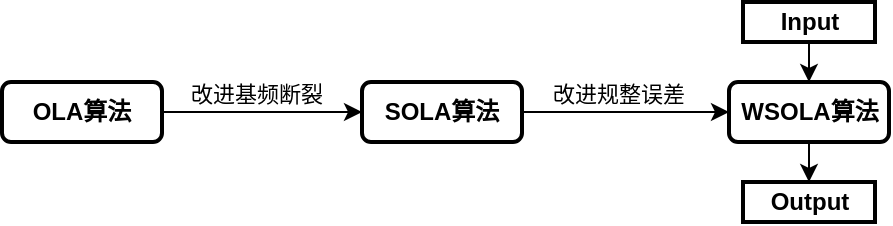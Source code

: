 <mxfile scale="2" border="0">
    <diagram id="C5RBs43oDa-KdzZeNtuy" name="Page-1">
        <mxGraphModel dx="548" dy="414" grid="1" gridSize="10" guides="1" tooltips="1" connect="1" arrows="1" fold="1" page="1" pageScale="1" pageWidth="827" pageHeight="1169" background="none" math="0" shadow="0">
            <root>
                <mxCell id="WIyWlLk6GJQsqaUBKTNV-0"/>
                <mxCell id="WIyWlLk6GJQsqaUBKTNV-1" parent="WIyWlLk6GJQsqaUBKTNV-0"/>
                <mxCell id="5" style="edgeStyle=none;html=1;entryX=0;entryY=0.5;entryDx=0;entryDy=0;" edge="1" parent="WIyWlLk6GJQsqaUBKTNV-1" source="SO8_TiExcs52Kjs4034y-3" target="SO8_TiExcs52Kjs4034y-8">
                    <mxGeometry relative="1" as="geometry"/>
                </mxCell>
                <mxCell id="7" value="改进基频断裂" style="edgeLabel;html=1;align=center;verticalAlign=middle;resizable=0;points=[];labelBackgroundColor=none;" vertex="1" connectable="0" parent="5">
                    <mxGeometry x="-0.344" y="-3" relative="1" as="geometry">
                        <mxPoint x="14" y="-12" as="offset"/>
                    </mxGeometry>
                </mxCell>
                <mxCell id="SO8_TiExcs52Kjs4034y-3" value="&lt;h4 style=&quot;line-height: 1.2&quot;&gt;&lt;font face=&quot;Helvetica&quot;&gt;OLA算法&lt;/font&gt;&lt;/h4&gt;" style="rounded=1;whiteSpace=wrap;html=1;strokeWidth=2;shadow=0;sketch=0;glass=0;fontFamily=Times New Roman;labelBackgroundColor=none;rotation=0;flipH=0;flipV=0;" parent="WIyWlLk6GJQsqaUBKTNV-1" vertex="1">
                    <mxGeometry x="10" y="210" width="80" height="30" as="geometry"/>
                </mxCell>
                <mxCell id="6" style="edgeStyle=none;html=1;entryX=0;entryY=0.5;entryDx=0;entryDy=0;" edge="1" parent="WIyWlLk6GJQsqaUBKTNV-1" source="SO8_TiExcs52Kjs4034y-8" target="IXs5qKIsQq4nm_fLcoOc-0">
                    <mxGeometry relative="1" as="geometry"/>
                </mxCell>
                <mxCell id="8" value="改进规整误差" style="edgeLabel;html=1;align=center;verticalAlign=middle;resizable=0;points=[];labelBackgroundColor=none;" vertex="1" connectable="0" parent="6">
                    <mxGeometry x="-0.322" y="-1" relative="1" as="geometry">
                        <mxPoint x="13" y="-10" as="offset"/>
                    </mxGeometry>
                </mxCell>
                <mxCell id="SO8_TiExcs52Kjs4034y-8" value="&lt;h4 style=&quot;line-height: 1.2&quot;&gt;&lt;font face=&quot;Helvetica&quot;&gt;SOLA算法&lt;/font&gt;&lt;/h4&gt;" style="rounded=1;whiteSpace=wrap;html=1;strokeWidth=2;shadow=0;sketch=0;glass=0;fontFamily=Times New Roman;labelBackgroundColor=none;rotation=0;flipH=0;flipV=0;" parent="WIyWlLk6GJQsqaUBKTNV-1" vertex="1">
                    <mxGeometry x="190" y="210" width="80" height="30" as="geometry"/>
                </mxCell>
                <mxCell id="SO8_TiExcs52Kjs4034y-9" value="&lt;b&gt;Output&lt;/b&gt;" style="rounded=0;whiteSpace=wrap;html=1;strokeWidth=2;" parent="WIyWlLk6GJQsqaUBKTNV-1" vertex="1">
                    <mxGeometry x="380.5" y="260" width="66" height="20" as="geometry"/>
                </mxCell>
                <mxCell id="2" style="edgeStyle=none;html=1;entryX=0.5;entryY=0;entryDx=0;entryDy=0;" edge="1" parent="WIyWlLk6GJQsqaUBKTNV-1" source="SO8_TiExcs52Kjs4034y-12" target="IXs5qKIsQq4nm_fLcoOc-0">
                    <mxGeometry relative="1" as="geometry"/>
                </mxCell>
                <mxCell id="SO8_TiExcs52Kjs4034y-12" value="&lt;b&gt;Input&lt;br&gt;&lt;/b&gt;" style="rounded=0;whiteSpace=wrap;html=1;strokeWidth=2;" parent="WIyWlLk6GJQsqaUBKTNV-1" vertex="1">
                    <mxGeometry x="380.5" y="170" width="66" height="20" as="geometry"/>
                </mxCell>
                <mxCell id="3" style="edgeStyle=none;html=1;entryX=0.5;entryY=0;entryDx=0;entryDy=0;" edge="1" parent="WIyWlLk6GJQsqaUBKTNV-1" source="IXs5qKIsQq4nm_fLcoOc-0" target="SO8_TiExcs52Kjs4034y-9">
                    <mxGeometry relative="1" as="geometry"/>
                </mxCell>
                <mxCell id="IXs5qKIsQq4nm_fLcoOc-0" value="&lt;h4 style=&quot;line-height: 1.2&quot;&gt;&lt;font face=&quot;Helvetica&quot;&gt;WSOLA算法&lt;/font&gt;&lt;/h4&gt;" style="rounded=1;whiteSpace=wrap;html=1;strokeWidth=2;shadow=0;sketch=0;glass=0;fontFamily=Times New Roman;labelBackgroundColor=none;rotation=0;flipH=0;flipV=0;" parent="WIyWlLk6GJQsqaUBKTNV-1" vertex="1">
                    <mxGeometry x="373.5" y="210" width="80" height="30" as="geometry"/>
                </mxCell>
            </root>
        </mxGraphModel>
    </diagram>
</mxfile>